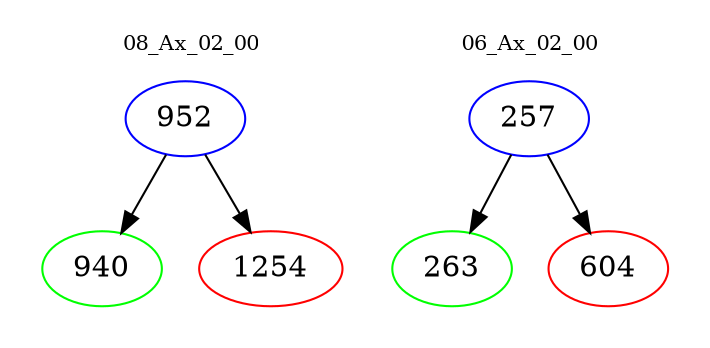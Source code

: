 digraph{
subgraph cluster_0 {
color = white
label = "08_Ax_02_00";
fontsize=10;
T0_952 [label="952", color="blue"]
T0_952 -> T0_940 [color="black"]
T0_940 [label="940", color="green"]
T0_952 -> T0_1254 [color="black"]
T0_1254 [label="1254", color="red"]
}
subgraph cluster_1 {
color = white
label = "06_Ax_02_00";
fontsize=10;
T1_257 [label="257", color="blue"]
T1_257 -> T1_263 [color="black"]
T1_263 [label="263", color="green"]
T1_257 -> T1_604 [color="black"]
T1_604 [label="604", color="red"]
}
}
